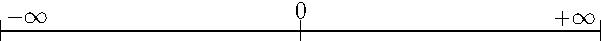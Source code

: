 draw((0,0)--(300,0));
label("$-\infty$", (0,0), NE);
label("$+\infty$", (300,0), NW);
draw((150,-5)--(150,+5));
draw((0,-5)--(0,+5));
draw((300,-5)--(300,+5));
label("0", (150,10));